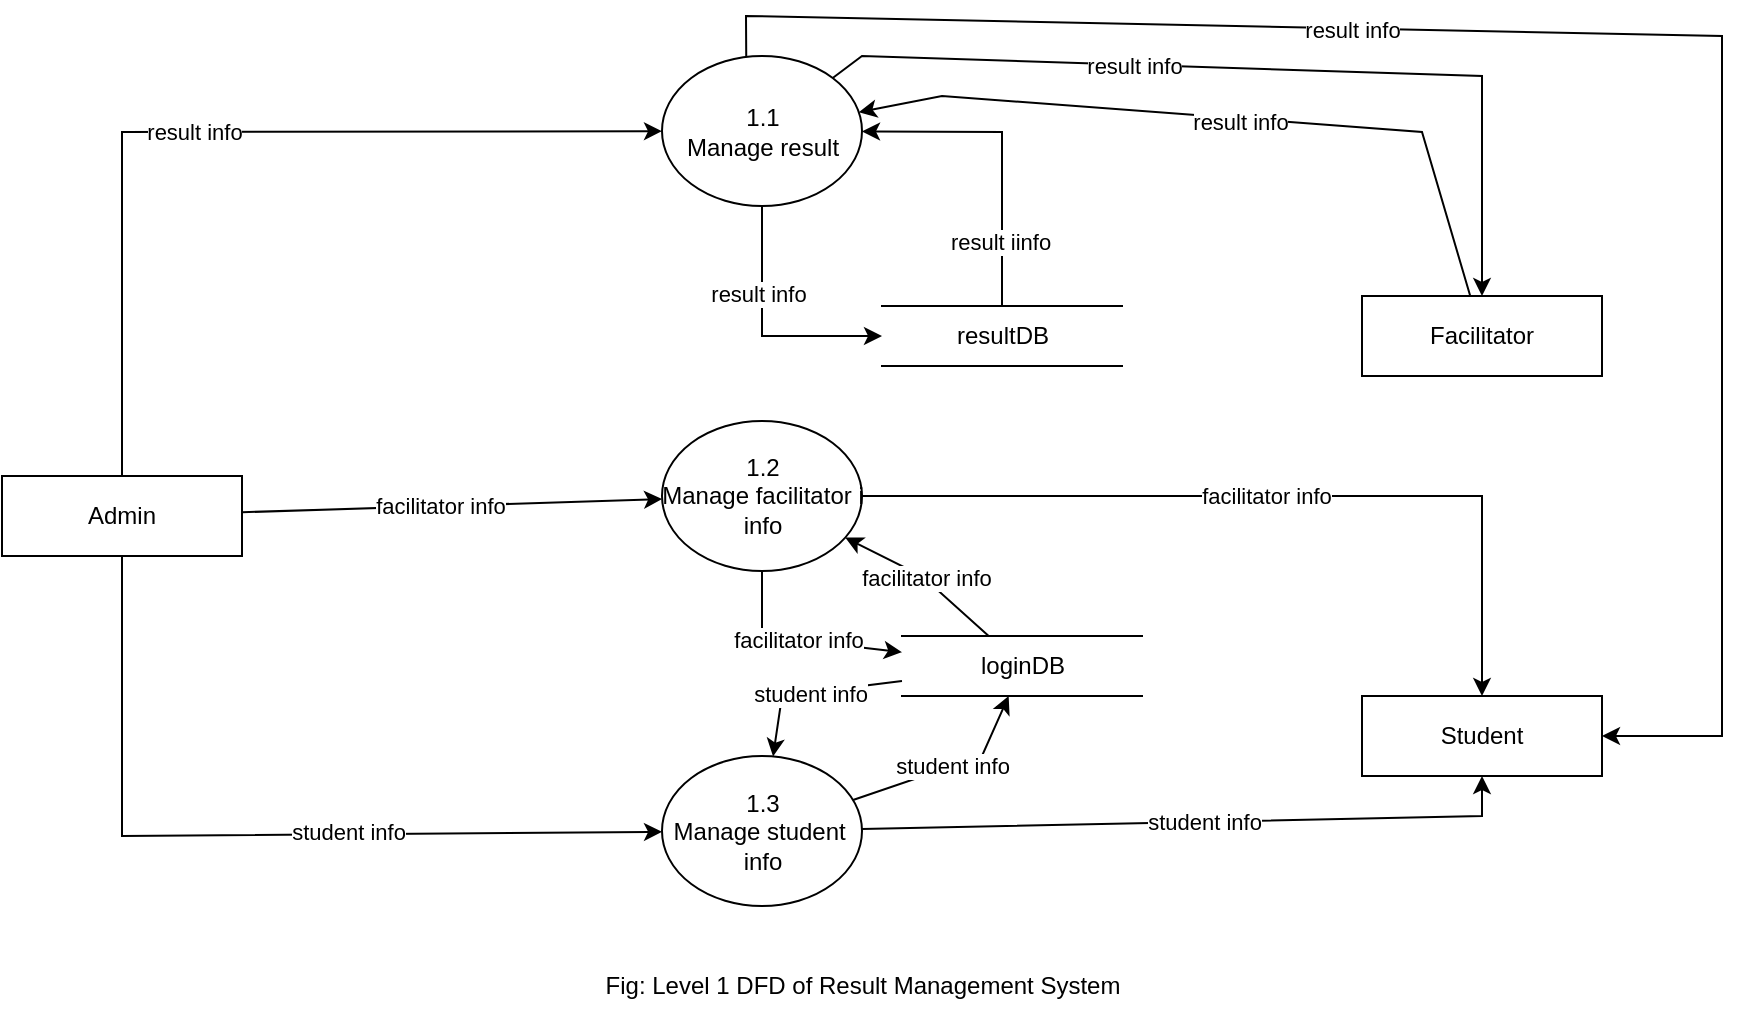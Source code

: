 <mxfile version="20.5.1" type="device"><diagram id="OFYTE-6sZhzk4lBBfZ0P" name="Page-1"><mxGraphModel dx="1990" dy="482" grid="1" gridSize="10" guides="1" tooltips="1" connect="1" arrows="1" fold="1" page="1" pageScale="1" pageWidth="1169" pageHeight="827" math="0" shadow="0"><root><mxCell id="0"/><mxCell id="1" parent="0"/><mxCell id="OOCy29wrCoP_Iq_nOHRn-1" value="Admin" style="whiteSpace=wrap;html=1;align=center;" vertex="1" parent="1"><mxGeometry x="-40" y="250" width="120" height="40" as="geometry"/></mxCell><mxCell id="OOCy29wrCoP_Iq_nOHRn-2" value="Facilitator" style="whiteSpace=wrap;html=1;align=center;" vertex="1" parent="1"><mxGeometry x="640" y="160" width="120" height="40" as="geometry"/></mxCell><mxCell id="OOCy29wrCoP_Iq_nOHRn-3" value="Student" style="whiteSpace=wrap;html=1;align=center;" vertex="1" parent="1"><mxGeometry x="640" y="360" width="120" height="40" as="geometry"/></mxCell><mxCell id="OOCy29wrCoP_Iq_nOHRn-4" value="1.1&lt;br&gt;Manage result" style="shape=ellipse;html=1;dashed=0;whitespace=wrap;perimeter=ellipsePerimeter;" vertex="1" parent="1"><mxGeometry x="290" y="40" width="100" height="75" as="geometry"/></mxCell><mxCell id="OOCy29wrCoP_Iq_nOHRn-5" value="1.2&lt;br&gt;Manage facilitator i&lt;br&gt;info" style="shape=ellipse;html=1;dashed=0;whitespace=wrap;perimeter=ellipsePerimeter;" vertex="1" parent="1"><mxGeometry x="290" y="222.5" width="100" height="75" as="geometry"/></mxCell><mxCell id="OOCy29wrCoP_Iq_nOHRn-6" value="1.3&lt;br&gt;Manage student&amp;nbsp;&lt;br&gt;info" style="shape=ellipse;html=1;dashed=0;whitespace=wrap;perimeter=ellipsePerimeter;" vertex="1" parent="1"><mxGeometry x="290" y="390" width="100" height="75" as="geometry"/></mxCell><mxCell id="OOCy29wrCoP_Iq_nOHRn-7" value="" style="endArrow=classic;html=1;rounded=0;" edge="1" parent="1" source="OOCy29wrCoP_Iq_nOHRn-1" target="OOCy29wrCoP_Iq_nOHRn-4"><mxGeometry width="50" height="50" relative="1" as="geometry"><mxPoint x="350" y="260" as="sourcePoint"/><mxPoint x="400" y="210" as="targetPoint"/><Array as="points"><mxPoint x="20" y="78"/></Array></mxGeometry></mxCell><mxCell id="OOCy29wrCoP_Iq_nOHRn-8" value="result info" style="edgeLabel;html=1;align=center;verticalAlign=middle;resizable=0;points=[];" vertex="1" connectable="0" parent="OOCy29wrCoP_Iq_nOHRn-7"><mxGeometry x="-0.058" relative="1" as="geometry"><mxPoint as="offset"/></mxGeometry></mxCell><mxCell id="OOCy29wrCoP_Iq_nOHRn-9" value="" style="endArrow=classic;html=1;rounded=0;" edge="1" parent="1" source="OOCy29wrCoP_Iq_nOHRn-1" target="OOCy29wrCoP_Iq_nOHRn-5"><mxGeometry width="50" height="50" relative="1" as="geometry"><mxPoint x="30" y="250" as="sourcePoint"/><mxPoint x="300" y="137.5" as="targetPoint"/><Array as="points"/></mxGeometry></mxCell><mxCell id="OOCy29wrCoP_Iq_nOHRn-10" value="facilitator info" style="edgeLabel;html=1;align=center;verticalAlign=middle;resizable=0;points=[];" vertex="1" connectable="0" parent="OOCy29wrCoP_Iq_nOHRn-9"><mxGeometry x="-0.058" relative="1" as="geometry"><mxPoint as="offset"/></mxGeometry></mxCell><mxCell id="OOCy29wrCoP_Iq_nOHRn-11" value="" style="endArrow=classic;html=1;rounded=0;" edge="1" parent="1" source="OOCy29wrCoP_Iq_nOHRn-1" target="OOCy29wrCoP_Iq_nOHRn-6"><mxGeometry width="50" height="50" relative="1" as="geometry"><mxPoint x="300" y="260" as="sourcePoint"/><mxPoint x="350" y="210" as="targetPoint"/><Array as="points"><mxPoint x="20" y="430"/></Array></mxGeometry></mxCell><mxCell id="OOCy29wrCoP_Iq_nOHRn-12" value="student info" style="edgeLabel;html=1;align=center;verticalAlign=middle;resizable=0;points=[];" vertex="1" connectable="0" parent="OOCy29wrCoP_Iq_nOHRn-11"><mxGeometry x="0.233" y="1" relative="1" as="geometry"><mxPoint as="offset"/></mxGeometry></mxCell><mxCell id="OOCy29wrCoP_Iq_nOHRn-13" value="resultDB" style="html=1;dashed=0;whitespace=wrap;shape=partialRectangle;right=0;left=0;" vertex="1" parent="1"><mxGeometry x="400" y="165" width="120" height="30" as="geometry"/></mxCell><mxCell id="OOCy29wrCoP_Iq_nOHRn-16" value="loginDB" style="html=1;dashed=0;whitespace=wrap;shape=partialRectangle;right=0;left=0;" vertex="1" parent="1"><mxGeometry x="410" y="330" width="120" height="30" as="geometry"/></mxCell><mxCell id="OOCy29wrCoP_Iq_nOHRn-17" value="" style="endArrow=classic;html=1;rounded=0;" edge="1" parent="1" source="OOCy29wrCoP_Iq_nOHRn-4" target="OOCy29wrCoP_Iq_nOHRn-13"><mxGeometry width="50" height="50" relative="1" as="geometry"><mxPoint x="480" y="110" as="sourcePoint"/><mxPoint x="530" y="60" as="targetPoint"/><Array as="points"><mxPoint x="340" y="180"/></Array></mxGeometry></mxCell><mxCell id="OOCy29wrCoP_Iq_nOHRn-18" value="result info" style="edgeLabel;html=1;align=center;verticalAlign=middle;resizable=0;points=[];" vertex="1" connectable="0" parent="OOCy29wrCoP_Iq_nOHRn-17"><mxGeometry x="-0.296" y="-2" relative="1" as="geometry"><mxPoint as="offset"/></mxGeometry></mxCell><mxCell id="OOCy29wrCoP_Iq_nOHRn-19" value="" style="endArrow=classic;html=1;rounded=0;" edge="1" parent="1" source="OOCy29wrCoP_Iq_nOHRn-13" target="OOCy29wrCoP_Iq_nOHRn-4"><mxGeometry width="50" height="50" relative="1" as="geometry"><mxPoint x="500" y="110" as="sourcePoint"/><mxPoint x="550" y="60" as="targetPoint"/><Array as="points"><mxPoint x="460" y="78"/></Array></mxGeometry></mxCell><mxCell id="OOCy29wrCoP_Iq_nOHRn-20" value="result iinfo" style="edgeLabel;html=1;align=center;verticalAlign=middle;resizable=0;points=[];" vertex="1" connectable="0" parent="OOCy29wrCoP_Iq_nOHRn-19"><mxGeometry x="-0.592" y="1" relative="1" as="geometry"><mxPoint as="offset"/></mxGeometry></mxCell><mxCell id="OOCy29wrCoP_Iq_nOHRn-21" value="" style="endArrow=classic;html=1;rounded=0;" edge="1" parent="1" source="OOCy29wrCoP_Iq_nOHRn-6" target="OOCy29wrCoP_Iq_nOHRn-16"><mxGeometry width="50" height="50" relative="1" as="geometry"><mxPoint x="300" y="260" as="sourcePoint"/><mxPoint x="350" y="210" as="targetPoint"/><Array as="points"><mxPoint x="450" y="390"/></Array></mxGeometry></mxCell><mxCell id="OOCy29wrCoP_Iq_nOHRn-25" value="student info" style="edgeLabel;html=1;align=center;verticalAlign=middle;resizable=0;points=[];" vertex="1" connectable="0" parent="OOCy29wrCoP_Iq_nOHRn-21"><mxGeometry x="0.036" relative="1" as="geometry"><mxPoint as="offset"/></mxGeometry></mxCell><mxCell id="OOCy29wrCoP_Iq_nOHRn-22" value="" style="endArrow=classic;html=1;rounded=0;" edge="1" parent="1" source="OOCy29wrCoP_Iq_nOHRn-5" target="OOCy29wrCoP_Iq_nOHRn-16"><mxGeometry width="50" height="50" relative="1" as="geometry"><mxPoint x="300" y="260" as="sourcePoint"/><mxPoint x="350" y="210" as="targetPoint"/><Array as="points"><mxPoint x="340" y="330"/></Array></mxGeometry></mxCell><mxCell id="OOCy29wrCoP_Iq_nOHRn-24" value="facilitator info" style="edgeLabel;html=1;align=center;verticalAlign=middle;resizable=0;points=[];" vertex="1" connectable="0" parent="OOCy29wrCoP_Iq_nOHRn-22"><mxGeometry x="-0.017" relative="1" as="geometry"><mxPoint as="offset"/></mxGeometry></mxCell><mxCell id="OOCy29wrCoP_Iq_nOHRn-26" value="" style="endArrow=classic;html=1;rounded=0;" edge="1" parent="1" source="OOCy29wrCoP_Iq_nOHRn-6" target="OOCy29wrCoP_Iq_nOHRn-3"><mxGeometry width="50" height="50" relative="1" as="geometry"><mxPoint x="395.622" y="422.154" as="sourcePoint"/><mxPoint x="473.333" y="370" as="targetPoint"/><Array as="points"><mxPoint x="700" y="420"/></Array></mxGeometry></mxCell><mxCell id="OOCy29wrCoP_Iq_nOHRn-27" value="student info" style="edgeLabel;html=1;align=center;verticalAlign=middle;resizable=0;points=[];" vertex="1" connectable="0" parent="OOCy29wrCoP_Iq_nOHRn-26"><mxGeometry x="0.036" relative="1" as="geometry"><mxPoint as="offset"/></mxGeometry></mxCell><mxCell id="OOCy29wrCoP_Iq_nOHRn-28" value="" style="endArrow=classic;html=1;rounded=0;" edge="1" parent="1" source="OOCy29wrCoP_Iq_nOHRn-5" target="OOCy29wrCoP_Iq_nOHRn-3"><mxGeometry width="50" height="50" relative="1" as="geometry"><mxPoint x="350" y="307.5" as="sourcePoint"/><mxPoint x="420" y="348.077" as="targetPoint"/><Array as="points"><mxPoint x="700" y="260"/></Array></mxGeometry></mxCell><mxCell id="OOCy29wrCoP_Iq_nOHRn-29" value="facilitator info" style="edgeLabel;html=1;align=center;verticalAlign=middle;resizable=0;points=[];" vertex="1" connectable="0" parent="OOCy29wrCoP_Iq_nOHRn-28"><mxGeometry x="-0.017" relative="1" as="geometry"><mxPoint as="offset"/></mxGeometry></mxCell><mxCell id="OOCy29wrCoP_Iq_nOHRn-30" value="" style="endArrow=classic;html=1;rounded=0;" edge="1" parent="1"><mxGeometry width="50" height="50" relative="1" as="geometry"><mxPoint x="332.121" y="40.469" as="sourcePoint"/><mxPoint x="760" y="380" as="targetPoint"/><Array as="points"><mxPoint x="332" y="20"/><mxPoint x="820" y="30"/><mxPoint x="820" y="380"/></Array></mxGeometry></mxCell><mxCell id="OOCy29wrCoP_Iq_nOHRn-31" value="result info" style="edgeLabel;html=1;align=center;verticalAlign=middle;resizable=0;points=[];" vertex="1" connectable="0" parent="OOCy29wrCoP_Iq_nOHRn-30"><mxGeometry x="-0.296" y="-2" relative="1" as="geometry"><mxPoint y="-1" as="offset"/></mxGeometry></mxCell><mxCell id="OOCy29wrCoP_Iq_nOHRn-32" value="" style="endArrow=classic;html=1;rounded=0;" edge="1" parent="1" source="OOCy29wrCoP_Iq_nOHRn-4" target="OOCy29wrCoP_Iq_nOHRn-2"><mxGeometry width="50" height="50" relative="1" as="geometry"><mxPoint x="360" y="135" as="sourcePoint"/><mxPoint x="420" y="200" as="targetPoint"/><Array as="points"><mxPoint x="390" y="40"/><mxPoint x="700" y="50"/></Array></mxGeometry></mxCell><mxCell id="OOCy29wrCoP_Iq_nOHRn-33" value="result info" style="edgeLabel;html=1;align=center;verticalAlign=middle;resizable=0;points=[];" vertex="1" connectable="0" parent="OOCy29wrCoP_Iq_nOHRn-32"><mxGeometry x="-0.296" y="-2" relative="1" as="geometry"><mxPoint y="-2" as="offset"/></mxGeometry></mxCell><mxCell id="OOCy29wrCoP_Iq_nOHRn-34" value="" style="endArrow=classic;html=1;rounded=0;" edge="1" parent="1" source="OOCy29wrCoP_Iq_nOHRn-2" target="OOCy29wrCoP_Iq_nOHRn-4"><mxGeometry width="50" height="50" relative="1" as="geometry"><mxPoint x="430" y="260" as="sourcePoint"/><mxPoint x="480" y="210" as="targetPoint"/><Array as="points"><mxPoint x="670" y="78"/><mxPoint x="430" y="60"/></Array></mxGeometry></mxCell><mxCell id="OOCy29wrCoP_Iq_nOHRn-35" value="result info" style="edgeLabel;html=1;align=center;verticalAlign=middle;resizable=0;points=[];" vertex="1" connectable="0" parent="OOCy29wrCoP_Iq_nOHRn-34"><mxGeometry x="-0.042" y="2" relative="1" as="geometry"><mxPoint as="offset"/></mxGeometry></mxCell><mxCell id="OOCy29wrCoP_Iq_nOHRn-36" value="" style="endArrow=classic;html=1;rounded=0;" edge="1" parent="1" source="OOCy29wrCoP_Iq_nOHRn-16" target="OOCy29wrCoP_Iq_nOHRn-6"><mxGeometry width="50" height="50" relative="1" as="geometry"><mxPoint x="395.622" y="422.154" as="sourcePoint"/><mxPoint x="473.333" y="370" as="targetPoint"/><Array as="points"><mxPoint x="350" y="360"/></Array></mxGeometry></mxCell><mxCell id="OOCy29wrCoP_Iq_nOHRn-37" value="student info" style="edgeLabel;html=1;align=center;verticalAlign=middle;resizable=0;points=[];" vertex="1" connectable="0" parent="OOCy29wrCoP_Iq_nOHRn-36"><mxGeometry x="0.036" relative="1" as="geometry"><mxPoint as="offset"/></mxGeometry></mxCell><mxCell id="OOCy29wrCoP_Iq_nOHRn-38" value="" style="endArrow=classic;html=1;rounded=0;" edge="1" parent="1" source="OOCy29wrCoP_Iq_nOHRn-16" target="OOCy29wrCoP_Iq_nOHRn-5"><mxGeometry width="50" height="50" relative="1" as="geometry"><mxPoint x="430" y="280" as="sourcePoint"/><mxPoint x="420" y="348.077" as="targetPoint"/><Array as="points"><mxPoint x="420" y="300"/></Array></mxGeometry></mxCell><mxCell id="OOCy29wrCoP_Iq_nOHRn-39" value="facilitator info" style="edgeLabel;html=1;align=center;verticalAlign=middle;resizable=0;points=[];" vertex="1" connectable="0" parent="OOCy29wrCoP_Iq_nOHRn-38"><mxGeometry x="-0.017" relative="1" as="geometry"><mxPoint as="offset"/></mxGeometry></mxCell><mxCell id="OOCy29wrCoP_Iq_nOHRn-40" value="Fig: Level 1 DFD of Result Management System" style="text;html=1;align=center;verticalAlign=middle;resizable=0;points=[];autosize=1;strokeColor=none;fillColor=none;" vertex="1" parent="1"><mxGeometry x="250" y="490" width="280" height="30" as="geometry"/></mxCell></root></mxGraphModel></diagram></mxfile>